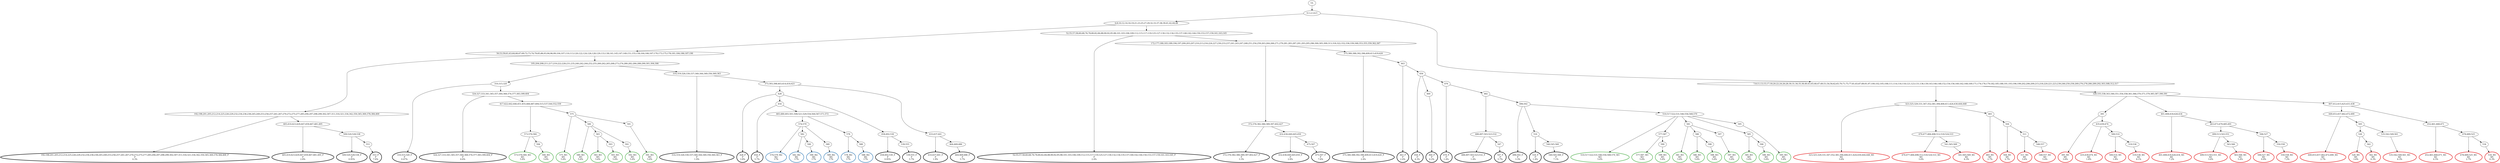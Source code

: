 digraph T {
	{
		rank=same
		157 [penwidth=3,colorscheme=set19,color=0,label="192;198;201;205;212;214;225;226;229;232;234;236;238;245;249;253;256;257;261;267;270;272;275;277;285;294;297;298;299;302;307;311;316;321;334;342;350;365;369;378;384;400_P\nP\n4.3%"]
		155 [penwidth=3,colorscheme=set19,color=0,label="405;410;423;429;447;459;467;481;495_P\nP\n2.8%"]
		153 [penwidth=3,colorscheme=set19,color=0,label="509;520;528;538_P\nP\n0.95%"]
		151 [penwidth=3,colorscheme=set19,color=0,label="553_P\nP\n7.6%"]
		148 [penwidth=3,colorscheme=set19,color=0,label="310;315;320_P\nP\n0.47%"]
		146 [penwidth=3,colorscheme=set19,color=0,label="324;327;333;341;345;357;364;368;374;377;383;399;404_P\nP\n6.6%"]
		144 [penwidth=3,colorscheme=set19,color=0,label="314;319;326;330;337;340;344;349;356;360;363_P\nP\n1.9%"]
		141 [penwidth=3,colorscheme=set19,color=0,label="428_P\nP\n3.8%"]
		139 [penwidth=3,colorscheme=set19,color=0,label="454_P\nP\n5.7%"]
		137 [penwidth=3,colorscheme=set19,color=0,label="458;492;530_P\nP\n0.95%"]
		135 [penwidth=3,colorscheme=set19,color=0,label="539;555_P\nP\n5.7%"]
		133 [penwidth=3,colorscheme=set19,color=0,label="433;437;441_P\nP\n1.9%"]
		131 [penwidth=3,colorscheme=set19,color=0,label="464;469;486_P\nP\n5.7%"]
		129 [penwidth=3,colorscheme=set19,color=0,label="52;55;57;58;60;68;76;78;80;82;84;88;90;92;95;98;101;103;106;109;112;115;117;119;125;127;130;132;134;135;137;140;142;144;150;153;157;159;161;163;165_P\nP\n2.4%"]
		126 [penwidth=3,colorscheme=set19,color=0,label="372;376;382;386;389;397;402;427_P\nP\n3.3%"]
		124 [penwidth=3,colorscheme=set19,color=0,label="432;436;440;445;450_P\nP\n2.8%"]
		122 [penwidth=3,colorscheme=set19,color=0,label="475;507_P\nP\n7.6%"]
		120 [penwidth=3,colorscheme=set19,color=0,label="375;380;388;392;396;409;413;419;420_P\nP\n2.4%"]
		118 [penwidth=3,colorscheme=set19,color=0,label="443_P\nP\n2.4%"]
		116 [penwidth=3,colorscheme=set19,color=0,label="456_P\nP\n4.3%"]
		114 [penwidth=3,colorscheme=set19,color=0,label="460_P\nP\n6.2%"]
		112 [penwidth=3,colorscheme=set19,color=0,label="476_P\nP\n1.4%"]
		109 [penwidth=3,colorscheme=set19,color=0,label="488;497;503;523;532_P\nP\n1.4%"]
		107 [penwidth=3,colorscheme=set19,color=0,label="547_P\nP\n5.7%"]
		105 [penwidth=3,colorscheme=set19,color=0,label="496;502_P\nP\n3.3%"]
		103 [penwidth=3,colorscheme=set19,color=0,label="516_P\nP\n1.4%"]
		101 [penwidth=3,colorscheme=set19,color=0,label="540;545;560_P\nP\n7.1%"]
		98 [penwidth=3,colorscheme=set19,color=1,label="323;325;329;331;347;352;381;394;406;411;424;430;444;448_M1\nM1\n3.6%"]
		96 [penwidth=3,colorscheme=set19,color=1,label="470;477;484;498;512;518;524;533_M1\nM1\n3.6%"]
		94 [penwidth=3,colorscheme=set19,color=1,label="541;565;569_M1\nM1\n6.3%"]
		92 [penwidth=3,colorscheme=set19,color=1,label="483_M1\nM1\n2.7%"]
		90 [penwidth=3,colorscheme=set19,color=1,label="504_M1\nM1\n2.7%"]
		88 [penwidth=3,colorscheme=set19,color=1,label="511_M1\nM1\n3.6%"]
		86 [penwidth=3,colorscheme=set19,color=1,label="548;557_M1\nM1\n5.4%"]
		83 [penwidth=3,colorscheme=set19,color=1,label="395_M1\nM1\n3.6%"]
		81 [penwidth=3,colorscheme=set19,color=1,label="435;439;474_M1\nM1\n1.8%"]
		79 [penwidth=3,colorscheme=set19,color=1,label="500;514_M1\nM1\n1.8%"]
		77 [penwidth=3,colorscheme=set19,color=1,label="519;536_M1\nM1\n8.1%"]
		75 [penwidth=3,colorscheme=set19,color=1,label="401;408;418;426;434_M1\nM1\n7.2%"]
		72 [penwidth=3,colorscheme=set19,color=1,label="499;513;543;551_M1\nM1\n3.6%"]
		70 [penwidth=3,colorscheme=set19,color=1,label="563;566_M1\nM1\n5.4%"]
		68 [penwidth=3,colorscheme=set19,color=1,label="506;527_M1\nM1\n0.9%"]
		66 [penwidth=3,colorscheme=set19,color=1,label="550;558_M1\nM1\n7.2%"]
		63 [penwidth=3,colorscheme=set19,color=1,label="449;453;457;462;472;490_M1\nM1\n2.7%"]
		60 [penwidth=3,colorscheme=set19,color=1,label="526_M1\nM1\n3.6%"]
		58 [penwidth=3,colorscheme=set19,color=1,label="562_M1\nM1\n6.3%"]
		56 [penwidth=3,colorscheme=set19,color=1,label="535;542;549;561_M1\nM1\n6.3%"]
		54 [penwidth=3,colorscheme=set19,color=1,label="452;461;468;471_M1\nM1\n4.5%"]
		52 [penwidth=3,colorscheme=set19,color=1,label="478;489;525_M1\nM1\n2.7%"]
		50 [penwidth=3,colorscheme=set19,color=1,label="534_M1\nM1\n6.3%"]
		47 [penwidth=3,colorscheme=set19,color=2,label="574;579_M2\nM2\n17%"]
		45 [penwidth=3,colorscheme=set19,color=2,label="582_M2\nM2\n17%"]
		43 [penwidth=3,colorscheme=set19,color=2,label="590_M2\nM2\n17%"]
		41 [penwidth=3,colorscheme=set19,color=2,label="589_M2\nM2\n17%"]
		39 [penwidth=3,colorscheme=set19,color=2,label="578_M2\nM2\n17%"]
		37 [penwidth=3,colorscheme=set19,color=2,label="588_M2\nM2\n17%"]
		34 [penwidth=3,colorscheme=set19,color=3,label="573;576;584_M3\nM3\n5.6%"]
		32 [penwidth=3,colorscheme=set19,color=3,label="594_M3\nM3\n5.6%"]
		30 [penwidth=3,colorscheme=set19,color=3,label="575_M3\nM3\n5.6%"]
		28 [penwidth=3,colorscheme=set19,color=3,label="580_M3\nM3\n5.6%"]
		26 [penwidth=3,colorscheme=set19,color=3,label="583_M3\nM3\n5.6%"]
		24 [penwidth=3,colorscheme=set19,color=3,label="593_M3\nM3\n5.6%"]
		22 [penwidth=3,colorscheme=set19,color=3,label="592_M3\nM3\n5.6%"]
		20 [penwidth=3,colorscheme=set19,color=3,label="591_M3\nM3\n5.6%"]
		18 [penwidth=3,colorscheme=set19,color=3,label="510;517;522;531;546;556;568;570_M3\nM3\n5.6%"]
		16 [penwidth=3,colorscheme=set19,color=3,label="577;587_M3\nM3\n5.6%"]
		14 [penwidth=3,colorscheme=set19,color=3,label="599_M3\nM3\n5.6%"]
		12 [penwidth=3,colorscheme=set19,color=3,label="581_M3\nM3\n5.6%"]
		10 [penwidth=3,colorscheme=set19,color=3,label="586_M3\nM3\n5.6%"]
		8 [penwidth=3,colorscheme=set19,color=3,label="598_M3\nM3\n5.6%"]
		6 [penwidth=3,colorscheme=set19,color=3,label="597_M3\nM3\n5.6%"]
		4 [penwidth=3,colorscheme=set19,color=3,label="585_M3\nM3\n5.6%"]
		2 [penwidth=3,colorscheme=set19,color=3,label="596_M3\nM3\n5.6%"]
		0 [penwidth=3,colorscheme=set19,color=3,label="595_M3\nM3\n5.6%"]
	}
	162 [label="GL"]
	161 [label="0;1;2;3;4;5"]
	160 [label="6;8;10;12;14;16;19;21;23;25;27;29;32;33;37;38;39;41;42;44;48"]
	159 [label="50;53;59;61;63;64;66;67;69;72;73;74;79;85;86;93;94;96;99;104;107;110;113;120;122;124;126;128;129;133;138;141;145;147;149;151;155;158;164;166;167;170;173;175;178;181;184;186;187;190"]
	158 [label="192;198;201;205;212;214;225;226;229;232;234;236;238;245;249;253;256;257;261;267;270;272;275;277;285;294;297;298;299;302;307;311;316;321;334;342;350;365;369;378;384;400"]
	156 [label="405;410;423;429;447;459;467;481;495"]
	154 [label="509;520;528;538"]
	152 [label="553"]
	150 [label="195;204;208;211;217;219;222;228;231;235;240;242;244;252;255;260;262;265;268;273;274;280;282;284;288;290;301;304;306"]
	149 [label="310;315;320"]
	147 [label="324;327;333;341;345;357;364;368;374;377;383;399;404"]
	145 [label="314;319;326;330;337;340;344;349;356;360;363"]
	143 [label="373;393;398;403;414;416;421"]
	142 [label="428"]
	140 [label="454"]
	138 [label="458;492;530"]
	136 [label="539;555"]
	134 [label="433;437;441"]
	132 [label="464;469;486"]
	130 [label="52;55;57;58;60;68;76;78;80;82;84;88;90;92;95;98;101;103;106;109;112;115;117;119;125;127;130;132;134;135;137;140;142;144;150;153;157;159;161;163;165"]
	128 [label="172;177;180;183;189;194;197;200;203;207;210;213;216;224;227;230;233;237;241;243;247;248;251;254;259;263;264;266;271;279;281;283;287;291;293;295;296;300;305;309;313;318;322;332;336;339;348;353;355;359;362;367"]
	127 [label="372;376;382;386;389;397;402;427"]
	125 [label="432;436;440;445;450"]
	123 [label="475;507"]
	121 [label="375;380;388;392;396;409;413;419;420"]
	119 [label="443"]
	117 [label="456"]
	115 [label="460"]
	113 [label="476"]
	111 [label="482"]
	110 [label="488;497;503;523;532"]
	108 [label="547"]
	106 [label="496;502"]
	104 [label="516"]
	102 [label="540;545;560"]
	100 [label="7;9;11;13;15;17;18;20;22;24;26;28;30;31;34;35;36;40;43;45;46;47;49;51;54;56;62;65;70;71;75;77;81;83;87;89;91;97;100;102;105;108;111;114;116;118;121;123;131;136;139;143;146;148;152;154;156;160;162;168;169;171;174;176;179;182;185;188;191;193;196;199;202;206;209;215;218;220;221;223;239;246;250;258;269;276;278;286;289;292;303;308;312;317"]
	99 [label="323;325;329;331;347;352;381;394;406;411;424;430;444;448"]
	97 [label="470;477;484;498;512;518;524;533"]
	95 [label="541;565;569"]
	93 [label="483"]
	91 [label="504"]
	89 [label="511"]
	87 [label="548;557"]
	85 [label="328;335;338;343;346;351;354;358;361;366;370;371;379;385;387;390;391"]
	84 [label="395"]
	82 [label="435;439;474"]
	80 [label="500;514"]
	78 [label="519;536"]
	76 [label="401;408;418;426;434"]
	74 [label="463;473;479;485;491"]
	73 [label="499;513;543;551"]
	71 [label="563;566"]
	69 [label="506;527"]
	67 [label="550;558"]
	65 [label="407;412;415;425;431;438"]
	64 [label="449;453;457;462;472;490"]
	62 [label="505"]
	61 [label="526"]
	59 [label="562"]
	57 [label="535;542;549;561"]
	55 [label="452;461;468;471"]
	53 [label="478;489;525"]
	51 [label="534"]
	49 [label="465;480;493;501;508;521;529;554;564;567;571;572"]
	48 [label="574;579"]
	46 [label="582"]
	44 [label="590"]
	42 [label="589"]
	40 [label="578"]
	38 [label="588"]
	36 [label="417;422;442;446;451;455;466;487;494;515;537;544;552;559"]
	35 [label="573;576;584"]
	33 [label="594"]
	31 [label="575"]
	29 [label="580"]
	27 [label="583"]
	25 [label="593"]
	23 [label="592"]
	21 [label="591"]
	19 [label="510;517;522;531;546;556;568;570"]
	17 [label="577;587"]
	15 [label="599"]
	13 [label="581"]
	11 [label="586"]
	9 [label="598"]
	7 [label="597"]
	5 [label="585"]
	3 [label="596"]
	1 [label="595"]
	162 -> 161
	161 -> 160
	161 -> 100
	160 -> 159
	160 -> 130
	159 -> 158
	159 -> 150
	158 -> 157
	158 -> 156
	156 -> 155
	156 -> 154
	154 -> 153
	154 -> 152
	152 -> 151
	150 -> 149
	150 -> 145
	149 -> 148
	149 -> 147
	147 -> 146
	147 -> 36
	145 -> 144
	145 -> 143
	143 -> 142
	143 -> 134
	142 -> 141
	142 -> 140
	142 -> 138
	140 -> 139
	140 -> 49
	138 -> 137
	138 -> 136
	136 -> 135
	134 -> 133
	134 -> 132
	132 -> 131
	130 -> 129
	130 -> 128
	128 -> 127
	128 -> 121
	127 -> 126
	127 -> 125
	125 -> 124
	125 -> 123
	123 -> 122
	121 -> 120
	121 -> 119
	119 -> 118
	119 -> 117
	117 -> 116
	117 -> 115
	117 -> 113
	115 -> 114
	113 -> 112
	113 -> 111
	111 -> 110
	111 -> 106
	110 -> 109
	110 -> 108
	108 -> 107
	106 -> 105
	106 -> 104
	106 -> 19
	104 -> 103
	104 -> 102
	102 -> 101
	100 -> 99
	100 -> 85
	99 -> 98
	99 -> 97
	99 -> 93
	97 -> 96
	97 -> 95
	95 -> 94
	93 -> 92
	93 -> 91
	91 -> 90
	91 -> 89
	89 -> 88
	89 -> 87
	87 -> 86
	85 -> 84
	85 -> 76
	85 -> 65
	84 -> 83
	84 -> 82
	82 -> 81
	82 -> 80
	80 -> 79
	80 -> 78
	78 -> 77
	76 -> 75
	76 -> 74
	74 -> 73
	74 -> 69
	73 -> 72
	73 -> 71
	71 -> 70
	69 -> 68
	69 -> 67
	67 -> 66
	65 -> 64
	65 -> 55
	64 -> 63
	64 -> 62
	62 -> 61
	62 -> 57
	61 -> 60
	61 -> 59
	59 -> 58
	57 -> 56
	55 -> 54
	55 -> 53
	53 -> 52
	53 -> 51
	51 -> 50
	49 -> 48
	49 -> 40
	48 -> 47
	48 -> 46
	48 -> 42
	46 -> 45
	46 -> 44
	44 -> 43
	42 -> 41
	40 -> 39
	40 -> 38
	38 -> 37
	36 -> 35
	36 -> 31
	35 -> 34
	35 -> 33
	33 -> 32
	31 -> 30
	31 -> 29
	31 -> 21
	29 -> 28
	29 -> 27
	29 -> 23
	27 -> 26
	27 -> 25
	25 -> 24
	23 -> 22
	21 -> 20
	19 -> 18
	19 -> 17
	19 -> 13
	19 -> 5
	19 -> 1
	17 -> 16
	17 -> 15
	15 -> 14
	13 -> 12
	13 -> 11
	13 -> 7
	11 -> 10
	11 -> 9
	9 -> 8
	7 -> 6
	5 -> 4
	5 -> 3
	3 -> 2
	1 -> 0
}
